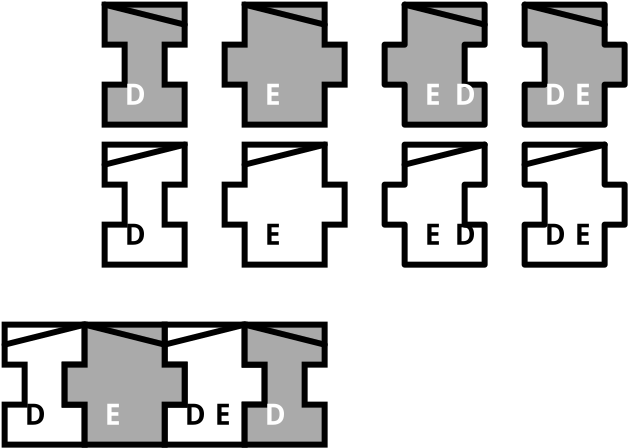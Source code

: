 <?xml version="1.0" encoding="UTF-8"?>
<dia:diagram xmlns:dia="http://www.lysator.liu.se/~alla/dia/">
  <dia:layer name="Segundo plano" visible="true" connectable="true" active="true">
    <dia:group>
      <dia:attribute name="meta">
        <dia:composite type="dict"/>
      </dia:attribute>
      <dia:attribute name="matrix"/>
      <dia:group>
        <dia:attribute name="meta">
          <dia:composite type="dict"/>
        </dia:attribute>
        <dia:attribute name="matrix"/>
        <dia:object type="Standard - Polygon" version="0" id="O0">
          <dia:attribute name="obj_pos">
            <dia:point val="8,-18"/>
          </dia:attribute>
          <dia:attribute name="obj_bb">
            <dia:rectangle val="7.85,-22.15;13.15,-15.85"/>
          </dia:attribute>
          <dia:attribute name="poly_points">
            <dia:point val="8,-18"/>
            <dia:point val="8,-16"/>
            <dia:point val="12,-16"/>
            <dia:point val="12,-18"/>
            <dia:point val="13,-18"/>
            <dia:point val="13,-20"/>
            <dia:point val="12,-20"/>
            <dia:point val="12,-22"/>
            <dia:point val="8,-22"/>
            <dia:point val="8,-20"/>
            <dia:point val="9,-20"/>
            <dia:point val="9,-18"/>
          </dia:attribute>
          <dia:attribute name="line_width">
            <dia:real val="0.3"/>
          </dia:attribute>
          <dia:attribute name="show_background">
            <dia:boolean val="true"/>
          </dia:attribute>
          <dia:attribute name="line_join">
            <dia:enum val="1"/>
          </dia:attribute>
        </dia:object>
        <dia:object type="Standard - Text" version="1" id="O1">
          <dia:attribute name="obj_pos">
            <dia:point val="9,-17"/>
          </dia:attribute>
          <dia:attribute name="obj_bb">
            <dia:rectangle val="9,-18.31;10.172,-16.665"/>
          </dia:attribute>
          <dia:attribute name="text">
            <dia:composite type="text">
              <dia:attribute name="string">
                <dia:string>#D#</dia:string>
              </dia:attribute>
              <dia:attribute name="font">
                <dia:font family="sans" style="80" name="Helvetica-Bold"/>
              </dia:attribute>
              <dia:attribute name="height">
                <dia:real val="1.764"/>
              </dia:attribute>
              <dia:attribute name="pos">
                <dia:point val="9,-17"/>
              </dia:attribute>
              <dia:attribute name="color">
                <dia:color val="#000000ff"/>
              </dia:attribute>
              <dia:attribute name="alignment">
                <dia:enum val="0"/>
              </dia:attribute>
            </dia:composite>
          </dia:attribute>
          <dia:attribute name="valign">
            <dia:enum val="3"/>
          </dia:attribute>
        </dia:object>
        <dia:object type="Standard - Text" version="1" id="O2">
          <dia:attribute name="obj_pos">
            <dia:point val="10.5,-17"/>
          </dia:attribute>
          <dia:attribute name="obj_bb">
            <dia:rectangle val="10.5,-18.31;11.465,-16.665"/>
          </dia:attribute>
          <dia:attribute name="text">
            <dia:composite type="text">
              <dia:attribute name="string">
                <dia:string>#E#</dia:string>
              </dia:attribute>
              <dia:attribute name="font">
                <dia:font family="sans" style="80" name="Helvetica-Bold"/>
              </dia:attribute>
              <dia:attribute name="height">
                <dia:real val="1.764"/>
              </dia:attribute>
              <dia:attribute name="pos">
                <dia:point val="10.5,-17"/>
              </dia:attribute>
              <dia:attribute name="color">
                <dia:color val="#000000ff"/>
              </dia:attribute>
              <dia:attribute name="alignment">
                <dia:enum val="0"/>
              </dia:attribute>
            </dia:composite>
          </dia:attribute>
          <dia:attribute name="valign">
            <dia:enum val="3"/>
          </dia:attribute>
        </dia:object>
      </dia:group>
      <dia:object type="Standard - Line" version="0" id="O3">
        <dia:attribute name="obj_pos">
          <dia:point val="8,-21"/>
        </dia:attribute>
        <dia:attribute name="obj_bb">
          <dia:rectangle val="7.818,-22.182;12.182,-20.818"/>
        </dia:attribute>
        <dia:attribute name="conn_endpoints">
          <dia:point val="8,-21"/>
          <dia:point val="12,-22"/>
        </dia:attribute>
        <dia:attribute name="numcp">
          <dia:int val="1"/>
        </dia:attribute>
        <dia:attribute name="line_width">
          <dia:real val="0.3"/>
        </dia:attribute>
        <dia:attribute name="line_caps">
          <dia:enum val="1"/>
        </dia:attribute>
      </dia:object>
    </dia:group>
    <dia:group>
      <dia:attribute name="meta">
        <dia:composite type="dict"/>
      </dia:attribute>
      <dia:attribute name="matrix"/>
      <dia:group>
        <dia:attribute name="meta">
          <dia:composite type="dict"/>
        </dia:attribute>
        <dia:attribute name="matrix"/>
        <dia:object type="Standard - Polygon" version="0" id="O4">
          <dia:attribute name="obj_pos">
            <dia:point val="2,-22"/>
          </dia:attribute>
          <dia:attribute name="obj_bb">
            <dia:rectangle val="0.85,-22.15;6.15,-15.85"/>
          </dia:attribute>
          <dia:attribute name="poly_points">
            <dia:point val="2,-22"/>
            <dia:point val="6,-22"/>
            <dia:point val="6,-20"/>
            <dia:point val="5,-20"/>
            <dia:point val="5,-18"/>
            <dia:point val="6,-18"/>
            <dia:point val="6,-16"/>
            <dia:point val="2,-16"/>
            <dia:point val="2,-18"/>
            <dia:point val="1,-18"/>
            <dia:point val="1,-20"/>
            <dia:point val="2,-20"/>
          </dia:attribute>
          <dia:attribute name="line_width">
            <dia:real val="0.3"/>
          </dia:attribute>
          <dia:attribute name="show_background">
            <dia:boolean val="true"/>
          </dia:attribute>
          <dia:attribute name="line_join">
            <dia:enum val="1"/>
          </dia:attribute>
        </dia:object>
        <dia:object type="Standard - Text" version="1" id="O5">
          <dia:attribute name="obj_pos">
            <dia:point val="3,-17"/>
          </dia:attribute>
          <dia:attribute name="obj_bb">
            <dia:rectangle val="3,-18.31;3.965,-16.665"/>
          </dia:attribute>
          <dia:attribute name="text">
            <dia:composite type="text">
              <dia:attribute name="string">
                <dia:string>#E#</dia:string>
              </dia:attribute>
              <dia:attribute name="font">
                <dia:font family="sans" style="80" name="Helvetica-Bold"/>
              </dia:attribute>
              <dia:attribute name="height">
                <dia:real val="1.764"/>
              </dia:attribute>
              <dia:attribute name="pos">
                <dia:point val="3,-17"/>
              </dia:attribute>
              <dia:attribute name="color">
                <dia:color val="#000000ff"/>
              </dia:attribute>
              <dia:attribute name="alignment">
                <dia:enum val="0"/>
              </dia:attribute>
            </dia:composite>
          </dia:attribute>
          <dia:attribute name="valign">
            <dia:enum val="3"/>
          </dia:attribute>
        </dia:object>
        <dia:object type="Standard - Text" version="1" id="O6">
          <dia:attribute name="obj_pos">
            <dia:point val="4.5,-17"/>
          </dia:attribute>
          <dia:attribute name="obj_bb">
            <dia:rectangle val="4.5,-18.31;5.673,-16.665"/>
          </dia:attribute>
          <dia:attribute name="text">
            <dia:composite type="text">
              <dia:attribute name="string">
                <dia:string>#D#</dia:string>
              </dia:attribute>
              <dia:attribute name="font">
                <dia:font family="sans" style="80" name="Helvetica-Bold"/>
              </dia:attribute>
              <dia:attribute name="height">
                <dia:real val="1.764"/>
              </dia:attribute>
              <dia:attribute name="pos">
                <dia:point val="4.5,-17"/>
              </dia:attribute>
              <dia:attribute name="color">
                <dia:color val="#000000ff"/>
              </dia:attribute>
              <dia:attribute name="alignment">
                <dia:enum val="0"/>
              </dia:attribute>
            </dia:composite>
          </dia:attribute>
          <dia:attribute name="valign">
            <dia:enum val="3"/>
          </dia:attribute>
        </dia:object>
      </dia:group>
      <dia:object type="Standard - Line" version="0" id="O7">
        <dia:attribute name="obj_pos">
          <dia:point val="2,-21"/>
        </dia:attribute>
        <dia:attribute name="obj_bb">
          <dia:rectangle val="1.818,-22.182;6.182,-20.818"/>
        </dia:attribute>
        <dia:attribute name="conn_endpoints">
          <dia:point val="2,-21"/>
          <dia:point val="6,-22"/>
        </dia:attribute>
        <dia:attribute name="numcp">
          <dia:int val="1"/>
        </dia:attribute>
        <dia:attribute name="line_width">
          <dia:real val="0.3"/>
        </dia:attribute>
        <dia:attribute name="line_caps">
          <dia:enum val="1"/>
        </dia:attribute>
      </dia:object>
    </dia:group>
    <dia:group>
      <dia:attribute name="meta">
        <dia:composite type="dict"/>
      </dia:attribute>
      <dia:attribute name="matrix"/>
      <dia:group>
        <dia:attribute name="meta">
          <dia:composite type="dict"/>
        </dia:attribute>
        <dia:attribute name="matrix"/>
        <dia:object type="Standard - Polygon" version="0" id="O8">
          <dia:attribute name="obj_pos">
            <dia:point val="-6,-22"/>
          </dia:attribute>
          <dia:attribute name="obj_bb">
            <dia:rectangle val="-7.15,-22.15;-0.85,-15.85"/>
          </dia:attribute>
          <dia:attribute name="poly_points">
            <dia:point val="-6,-22"/>
            <dia:point val="-2,-22"/>
            <dia:point val="-2,-20"/>
            <dia:point val="-1,-20"/>
            <dia:point val="-1,-18"/>
            <dia:point val="-2,-18"/>
            <dia:point val="-2,-16"/>
            <dia:point val="-6,-16"/>
            <dia:point val="-6,-18"/>
            <dia:point val="-7,-18"/>
            <dia:point val="-7,-20"/>
            <dia:point val="-6,-20"/>
          </dia:attribute>
          <dia:attribute name="line_width">
            <dia:real val="0.3"/>
          </dia:attribute>
          <dia:attribute name="show_background">
            <dia:boolean val="true"/>
          </dia:attribute>
        </dia:object>
        <dia:object type="Standard - Text" version="1" id="O9">
          <dia:attribute name="obj_pos">
            <dia:point val="-5,-17"/>
          </dia:attribute>
          <dia:attribute name="obj_bb">
            <dia:rectangle val="-5,-18.31;-4.035,-16.665"/>
          </dia:attribute>
          <dia:attribute name="text">
            <dia:composite type="text">
              <dia:attribute name="string">
                <dia:string>#E#</dia:string>
              </dia:attribute>
              <dia:attribute name="font">
                <dia:font family="sans" style="80" name="Helvetica-Bold"/>
              </dia:attribute>
              <dia:attribute name="height">
                <dia:real val="1.764"/>
              </dia:attribute>
              <dia:attribute name="pos">
                <dia:point val="-5,-17"/>
              </dia:attribute>
              <dia:attribute name="color">
                <dia:color val="#000000ff"/>
              </dia:attribute>
              <dia:attribute name="alignment">
                <dia:enum val="0"/>
              </dia:attribute>
            </dia:composite>
          </dia:attribute>
          <dia:attribute name="valign">
            <dia:enum val="3"/>
          </dia:attribute>
        </dia:object>
      </dia:group>
      <dia:object type="Standard - Line" version="0" id="O10">
        <dia:attribute name="obj_pos">
          <dia:point val="-6,-21"/>
        </dia:attribute>
        <dia:attribute name="obj_bb">
          <dia:rectangle val="-6.182,-22.182;-1.818,-20.818"/>
        </dia:attribute>
        <dia:attribute name="conn_endpoints">
          <dia:point val="-6,-21"/>
          <dia:point val="-2,-22"/>
        </dia:attribute>
        <dia:attribute name="numcp">
          <dia:int val="1"/>
        </dia:attribute>
        <dia:attribute name="line_width">
          <dia:real val="0.3"/>
        </dia:attribute>
        <dia:attribute name="line_caps">
          <dia:enum val="1"/>
        </dia:attribute>
      </dia:object>
    </dia:group>
    <dia:group>
      <dia:attribute name="meta">
        <dia:composite type="dict"/>
      </dia:attribute>
      <dia:attribute name="matrix"/>
      <dia:group>
        <dia:attribute name="meta">
          <dia:composite type="dict"/>
        </dia:attribute>
        <dia:attribute name="matrix"/>
        <dia:object type="Standard - Polygon" version="0" id="O11">
          <dia:attribute name="obj_pos">
            <dia:point val="-13,-18"/>
          </dia:attribute>
          <dia:attribute name="obj_bb">
            <dia:rectangle val="-13.15,-22.15;-8.85,-15.85"/>
          </dia:attribute>
          <dia:attribute name="poly_points">
            <dia:point val="-13,-18"/>
            <dia:point val="-13,-16"/>
            <dia:point val="-9,-16"/>
            <dia:point val="-9,-18"/>
            <dia:point val="-10,-18"/>
            <dia:point val="-10,-20"/>
            <dia:point val="-9,-20"/>
            <dia:point val="-9,-22"/>
            <dia:point val="-13,-22"/>
            <dia:point val="-13,-20"/>
            <dia:point val="-12,-20"/>
            <dia:point val="-12,-18"/>
          </dia:attribute>
          <dia:attribute name="line_width">
            <dia:real val="0.3"/>
          </dia:attribute>
          <dia:attribute name="show_background">
            <dia:boolean val="true"/>
          </dia:attribute>
        </dia:object>
        <dia:object type="Standard - Text" version="1" id="O12">
          <dia:attribute name="obj_pos">
            <dia:point val="-12,-17"/>
          </dia:attribute>
          <dia:attribute name="obj_bb">
            <dia:rectangle val="-12,-18.31;-10.828,-16.665"/>
          </dia:attribute>
          <dia:attribute name="text">
            <dia:composite type="text">
              <dia:attribute name="string">
                <dia:string>#D#</dia:string>
              </dia:attribute>
              <dia:attribute name="font">
                <dia:font family="sans" style="80" name="Helvetica-Bold"/>
              </dia:attribute>
              <dia:attribute name="height">
                <dia:real val="1.764"/>
              </dia:attribute>
              <dia:attribute name="pos">
                <dia:point val="-12,-17"/>
              </dia:attribute>
              <dia:attribute name="color">
                <dia:color val="#000000ff"/>
              </dia:attribute>
              <dia:attribute name="alignment">
                <dia:enum val="0"/>
              </dia:attribute>
            </dia:composite>
          </dia:attribute>
          <dia:attribute name="valign">
            <dia:enum val="3"/>
          </dia:attribute>
        </dia:object>
      </dia:group>
      <dia:object type="Standard - Line" version="0" id="O13">
        <dia:attribute name="obj_pos">
          <dia:point val="-13,-21"/>
        </dia:attribute>
        <dia:attribute name="obj_bb">
          <dia:rectangle val="-13.182,-22.182;-8.818,-20.818"/>
        </dia:attribute>
        <dia:attribute name="conn_endpoints">
          <dia:point val="-13,-21"/>
          <dia:point val="-9,-22"/>
        </dia:attribute>
        <dia:attribute name="numcp">
          <dia:int val="1"/>
        </dia:attribute>
        <dia:attribute name="line_width">
          <dia:real val="0.3"/>
        </dia:attribute>
        <dia:attribute name="line_caps">
          <dia:enum val="1"/>
        </dia:attribute>
      </dia:object>
    </dia:group>
    <dia:group>
      <dia:attribute name="meta">
        <dia:composite type="dict"/>
      </dia:attribute>
      <dia:attribute name="matrix"/>
      <dia:group>
        <dia:attribute name="meta">
          <dia:composite type="dict"/>
        </dia:attribute>
        <dia:attribute name="matrix"/>
        <dia:object type="Standard - Polygon" version="0" id="O14">
          <dia:attribute name="obj_pos">
            <dia:point val="-13,-25"/>
          </dia:attribute>
          <dia:attribute name="obj_bb">
            <dia:rectangle val="-13.15,-29.15;-8.85,-22.85"/>
          </dia:attribute>
          <dia:attribute name="poly_points">
            <dia:point val="-13,-25"/>
            <dia:point val="-13,-23"/>
            <dia:point val="-9,-23"/>
            <dia:point val="-9,-25"/>
            <dia:point val="-10,-25"/>
            <dia:point val="-10,-27"/>
            <dia:point val="-9,-27"/>
            <dia:point val="-9,-29"/>
            <dia:point val="-13,-29"/>
            <dia:point val="-13,-27"/>
            <dia:point val="-12,-27"/>
            <dia:point val="-12,-25"/>
          </dia:attribute>
          <dia:attribute name="line_width">
            <dia:real val="0.3"/>
          </dia:attribute>
          <dia:attribute name="inner_color">
            <dia:color val="#aaaaaaff"/>
          </dia:attribute>
          <dia:attribute name="show_background">
            <dia:boolean val="true"/>
          </dia:attribute>
        </dia:object>
        <dia:object type="Standard - Text" version="1" id="O15">
          <dia:attribute name="obj_pos">
            <dia:point val="-12,-24"/>
          </dia:attribute>
          <dia:attribute name="obj_bb">
            <dia:rectangle val="-12,-25.31;-10.828,-23.665"/>
          </dia:attribute>
          <dia:attribute name="text">
            <dia:composite type="text">
              <dia:attribute name="string">
                <dia:string>#D#</dia:string>
              </dia:attribute>
              <dia:attribute name="font">
                <dia:font family="sans" style="80" name="Helvetica-Bold"/>
              </dia:attribute>
              <dia:attribute name="height">
                <dia:real val="1.764"/>
              </dia:attribute>
              <dia:attribute name="pos">
                <dia:point val="-12,-24"/>
              </dia:attribute>
              <dia:attribute name="color">
                <dia:color val="#ffffffff"/>
              </dia:attribute>
              <dia:attribute name="alignment">
                <dia:enum val="0"/>
              </dia:attribute>
            </dia:composite>
          </dia:attribute>
          <dia:attribute name="valign">
            <dia:enum val="3"/>
          </dia:attribute>
        </dia:object>
      </dia:group>
      <dia:object type="Standard - Line" version="0" id="O16">
        <dia:attribute name="obj_pos">
          <dia:point val="-13,-29"/>
        </dia:attribute>
        <dia:attribute name="obj_bb">
          <dia:rectangle val="-13.182,-29.182;-8.818,-27.818"/>
        </dia:attribute>
        <dia:attribute name="conn_endpoints">
          <dia:point val="-13,-29"/>
          <dia:point val="-9,-28"/>
        </dia:attribute>
        <dia:attribute name="numcp">
          <dia:int val="1"/>
        </dia:attribute>
        <dia:attribute name="line_width">
          <dia:real val="0.3"/>
        </dia:attribute>
        <dia:attribute name="line_caps">
          <dia:enum val="1"/>
        </dia:attribute>
      </dia:object>
    </dia:group>
    <dia:group>
      <dia:attribute name="meta">
        <dia:composite type="dict"/>
      </dia:attribute>
      <dia:attribute name="matrix"/>
      <dia:group>
        <dia:attribute name="meta">
          <dia:composite type="dict"/>
        </dia:attribute>
        <dia:attribute name="matrix"/>
        <dia:object type="Standard - Polygon" version="0" id="O17">
          <dia:attribute name="obj_pos">
            <dia:point val="-6,-29"/>
          </dia:attribute>
          <dia:attribute name="obj_bb">
            <dia:rectangle val="-7.15,-29.15;-0.85,-22.85"/>
          </dia:attribute>
          <dia:attribute name="poly_points">
            <dia:point val="-6,-29"/>
            <dia:point val="-2,-29"/>
            <dia:point val="-2,-27"/>
            <dia:point val="-1,-27"/>
            <dia:point val="-1,-25"/>
            <dia:point val="-2,-25"/>
            <dia:point val="-2,-23"/>
            <dia:point val="-6,-23"/>
            <dia:point val="-6,-25"/>
            <dia:point val="-7,-25"/>
            <dia:point val="-7,-27"/>
            <dia:point val="-6,-27"/>
          </dia:attribute>
          <dia:attribute name="line_width">
            <dia:real val="0.3"/>
          </dia:attribute>
          <dia:attribute name="inner_color">
            <dia:color val="#aaaaaaff"/>
          </dia:attribute>
          <dia:attribute name="show_background">
            <dia:boolean val="true"/>
          </dia:attribute>
        </dia:object>
        <dia:object type="Standard - Text" version="1" id="O18">
          <dia:attribute name="obj_pos">
            <dia:point val="-5,-24"/>
          </dia:attribute>
          <dia:attribute name="obj_bb">
            <dia:rectangle val="-5,-25.31;-4.035,-23.665"/>
          </dia:attribute>
          <dia:attribute name="text">
            <dia:composite type="text">
              <dia:attribute name="string">
                <dia:string>#E#</dia:string>
              </dia:attribute>
              <dia:attribute name="font">
                <dia:font family="sans" style="80" name="Helvetica-Bold"/>
              </dia:attribute>
              <dia:attribute name="height">
                <dia:real val="1.764"/>
              </dia:attribute>
              <dia:attribute name="pos">
                <dia:point val="-5,-24"/>
              </dia:attribute>
              <dia:attribute name="color">
                <dia:color val="#ffffffff"/>
              </dia:attribute>
              <dia:attribute name="alignment">
                <dia:enum val="0"/>
              </dia:attribute>
            </dia:composite>
          </dia:attribute>
          <dia:attribute name="valign">
            <dia:enum val="3"/>
          </dia:attribute>
        </dia:object>
      </dia:group>
      <dia:object type="Standard - Line" version="0" id="O19">
        <dia:attribute name="obj_pos">
          <dia:point val="-6,-29"/>
        </dia:attribute>
        <dia:attribute name="obj_bb">
          <dia:rectangle val="-6.182,-29.182;-1.818,-27.818"/>
        </dia:attribute>
        <dia:attribute name="conn_endpoints">
          <dia:point val="-6,-29"/>
          <dia:point val="-2,-28"/>
        </dia:attribute>
        <dia:attribute name="numcp">
          <dia:int val="1"/>
        </dia:attribute>
        <dia:attribute name="line_width">
          <dia:real val="0.3"/>
        </dia:attribute>
        <dia:attribute name="line_caps">
          <dia:enum val="1"/>
        </dia:attribute>
      </dia:object>
    </dia:group>
    <dia:group>
      <dia:attribute name="meta">
        <dia:composite type="dict"/>
      </dia:attribute>
      <dia:attribute name="matrix"/>
      <dia:group>
        <dia:attribute name="meta">
          <dia:composite type="dict"/>
        </dia:attribute>
        <dia:attribute name="matrix"/>
        <dia:object type="Standard - Polygon" version="0" id="O20">
          <dia:attribute name="obj_pos">
            <dia:point val="2,-29"/>
          </dia:attribute>
          <dia:attribute name="obj_bb">
            <dia:rectangle val="0.85,-29.15;6.15,-22.85"/>
          </dia:attribute>
          <dia:attribute name="poly_points">
            <dia:point val="2,-29"/>
            <dia:point val="6,-29"/>
            <dia:point val="6,-27"/>
            <dia:point val="5,-27"/>
            <dia:point val="5,-25"/>
            <dia:point val="6,-25"/>
            <dia:point val="6,-23"/>
            <dia:point val="2,-23"/>
            <dia:point val="2,-25"/>
            <dia:point val="1,-25"/>
            <dia:point val="1,-27"/>
            <dia:point val="2,-27"/>
          </dia:attribute>
          <dia:attribute name="line_width">
            <dia:real val="0.3"/>
          </dia:attribute>
          <dia:attribute name="inner_color">
            <dia:color val="#aaaaaaff"/>
          </dia:attribute>
          <dia:attribute name="show_background">
            <dia:boolean val="true"/>
          </dia:attribute>
          <dia:attribute name="line_join">
            <dia:enum val="1"/>
          </dia:attribute>
        </dia:object>
        <dia:object type="Standard - Text" version="1" id="O21">
          <dia:attribute name="obj_pos">
            <dia:point val="3,-24"/>
          </dia:attribute>
          <dia:attribute name="obj_bb">
            <dia:rectangle val="3,-25.31;3.965,-23.665"/>
          </dia:attribute>
          <dia:attribute name="text">
            <dia:composite type="text">
              <dia:attribute name="string">
                <dia:string>#E#</dia:string>
              </dia:attribute>
              <dia:attribute name="font">
                <dia:font family="sans" style="80" name="Helvetica-Bold"/>
              </dia:attribute>
              <dia:attribute name="height">
                <dia:real val="1.764"/>
              </dia:attribute>
              <dia:attribute name="pos">
                <dia:point val="3,-24"/>
              </dia:attribute>
              <dia:attribute name="color">
                <dia:color val="#ffffffff"/>
              </dia:attribute>
              <dia:attribute name="alignment">
                <dia:enum val="0"/>
              </dia:attribute>
            </dia:composite>
          </dia:attribute>
          <dia:attribute name="valign">
            <dia:enum val="3"/>
          </dia:attribute>
        </dia:object>
        <dia:object type="Standard - Text" version="1" id="O22">
          <dia:attribute name="obj_pos">
            <dia:point val="4.5,-24"/>
          </dia:attribute>
          <dia:attribute name="obj_bb">
            <dia:rectangle val="4.5,-25.31;5.673,-23.665"/>
          </dia:attribute>
          <dia:attribute name="text">
            <dia:composite type="text">
              <dia:attribute name="string">
                <dia:string>#D#</dia:string>
              </dia:attribute>
              <dia:attribute name="font">
                <dia:font family="sans" style="80" name="Helvetica-Bold"/>
              </dia:attribute>
              <dia:attribute name="height">
                <dia:real val="1.764"/>
              </dia:attribute>
              <dia:attribute name="pos">
                <dia:point val="4.5,-24"/>
              </dia:attribute>
              <dia:attribute name="color">
                <dia:color val="#ffffffff"/>
              </dia:attribute>
              <dia:attribute name="alignment">
                <dia:enum val="0"/>
              </dia:attribute>
            </dia:composite>
          </dia:attribute>
          <dia:attribute name="valign">
            <dia:enum val="3"/>
          </dia:attribute>
        </dia:object>
      </dia:group>
      <dia:object type="Standard - Line" version="0" id="O23">
        <dia:attribute name="obj_pos">
          <dia:point val="2,-29"/>
        </dia:attribute>
        <dia:attribute name="obj_bb">
          <dia:rectangle val="1.818,-29.182;6.182,-27.818"/>
        </dia:attribute>
        <dia:attribute name="conn_endpoints">
          <dia:point val="2,-29"/>
          <dia:point val="6,-28"/>
        </dia:attribute>
        <dia:attribute name="numcp">
          <dia:int val="1"/>
        </dia:attribute>
        <dia:attribute name="line_width">
          <dia:real val="0.3"/>
        </dia:attribute>
        <dia:attribute name="line_caps">
          <dia:enum val="1"/>
        </dia:attribute>
      </dia:object>
    </dia:group>
    <dia:group>
      <dia:attribute name="meta">
        <dia:composite type="dict"/>
      </dia:attribute>
      <dia:attribute name="matrix"/>
      <dia:group>
        <dia:attribute name="meta">
          <dia:composite type="dict"/>
        </dia:attribute>
        <dia:attribute name="matrix"/>
        <dia:object type="Standard - Polygon" version="0" id="O24">
          <dia:attribute name="obj_pos">
            <dia:point val="8,-25"/>
          </dia:attribute>
          <dia:attribute name="obj_bb">
            <dia:rectangle val="7.85,-29.15;13.15,-22.85"/>
          </dia:attribute>
          <dia:attribute name="poly_points">
            <dia:point val="8,-25"/>
            <dia:point val="8,-23"/>
            <dia:point val="12,-23"/>
            <dia:point val="12,-25"/>
            <dia:point val="13,-25"/>
            <dia:point val="13,-27"/>
            <dia:point val="12,-27"/>
            <dia:point val="12,-29"/>
            <dia:point val="8,-29"/>
            <dia:point val="8,-27"/>
            <dia:point val="9,-27"/>
            <dia:point val="9,-25"/>
          </dia:attribute>
          <dia:attribute name="line_width">
            <dia:real val="0.3"/>
          </dia:attribute>
          <dia:attribute name="inner_color">
            <dia:color val="#aaaaaaff"/>
          </dia:attribute>
          <dia:attribute name="show_background">
            <dia:boolean val="true"/>
          </dia:attribute>
          <dia:attribute name="line_join">
            <dia:enum val="1"/>
          </dia:attribute>
        </dia:object>
        <dia:object type="Standard - Text" version="1" id="O25">
          <dia:attribute name="obj_pos">
            <dia:point val="9,-24"/>
          </dia:attribute>
          <dia:attribute name="obj_bb">
            <dia:rectangle val="9,-25.31;10.172,-23.665"/>
          </dia:attribute>
          <dia:attribute name="text">
            <dia:composite type="text">
              <dia:attribute name="string">
                <dia:string>#D#</dia:string>
              </dia:attribute>
              <dia:attribute name="font">
                <dia:font family="sans" style="80" name="Helvetica-Bold"/>
              </dia:attribute>
              <dia:attribute name="height">
                <dia:real val="1.764"/>
              </dia:attribute>
              <dia:attribute name="pos">
                <dia:point val="9,-24"/>
              </dia:attribute>
              <dia:attribute name="color">
                <dia:color val="#ffffffff"/>
              </dia:attribute>
              <dia:attribute name="alignment">
                <dia:enum val="0"/>
              </dia:attribute>
            </dia:composite>
          </dia:attribute>
          <dia:attribute name="valign">
            <dia:enum val="3"/>
          </dia:attribute>
        </dia:object>
        <dia:object type="Standard - Text" version="1" id="O26">
          <dia:attribute name="obj_pos">
            <dia:point val="10.5,-24"/>
          </dia:attribute>
          <dia:attribute name="obj_bb">
            <dia:rectangle val="10.5,-25.31;11.465,-23.665"/>
          </dia:attribute>
          <dia:attribute name="text">
            <dia:composite type="text">
              <dia:attribute name="string">
                <dia:string>#E#</dia:string>
              </dia:attribute>
              <dia:attribute name="font">
                <dia:font family="sans" style="80" name="Helvetica-Bold"/>
              </dia:attribute>
              <dia:attribute name="height">
                <dia:real val="1.764"/>
              </dia:attribute>
              <dia:attribute name="pos">
                <dia:point val="10.5,-24"/>
              </dia:attribute>
              <dia:attribute name="color">
                <dia:color val="#ffffffff"/>
              </dia:attribute>
              <dia:attribute name="alignment">
                <dia:enum val="0"/>
              </dia:attribute>
            </dia:composite>
          </dia:attribute>
          <dia:attribute name="valign">
            <dia:enum val="3"/>
          </dia:attribute>
        </dia:object>
      </dia:group>
      <dia:object type="Standard - Line" version="0" id="O27">
        <dia:attribute name="obj_pos">
          <dia:point val="8,-29"/>
        </dia:attribute>
        <dia:attribute name="obj_bb">
          <dia:rectangle val="7.818,-29.182;12.182,-27.818"/>
        </dia:attribute>
        <dia:attribute name="conn_endpoints">
          <dia:point val="8,-29"/>
          <dia:point val="12,-28"/>
        </dia:attribute>
        <dia:attribute name="numcp">
          <dia:int val="1"/>
        </dia:attribute>
        <dia:attribute name="line_width">
          <dia:real val="0.3"/>
        </dia:attribute>
        <dia:attribute name="line_caps">
          <dia:enum val="1"/>
        </dia:attribute>
      </dia:object>
    </dia:group>
    <dia:group>
      <dia:attribute name="meta">
        <dia:composite type="dict"/>
      </dia:attribute>
      <dia:attribute name="matrix"/>
      <dia:group>
        <dia:attribute name="meta">
          <dia:composite type="dict"/>
        </dia:attribute>
        <dia:attribute name="matrix"/>
        <dia:object type="Standard - Polygon" version="0" id="O28">
          <dia:attribute name="obj_pos">
            <dia:point val="-18,-9"/>
          </dia:attribute>
          <dia:attribute name="obj_bb">
            <dia:rectangle val="-18.15,-13.15;-13.85,-6.85"/>
          </dia:attribute>
          <dia:attribute name="poly_points">
            <dia:point val="-18,-9"/>
            <dia:point val="-18,-7"/>
            <dia:point val="-14,-7"/>
            <dia:point val="-14,-9"/>
            <dia:point val="-15,-9"/>
            <dia:point val="-15,-11"/>
            <dia:point val="-14,-11"/>
            <dia:point val="-14,-13"/>
            <dia:point val="-18,-13"/>
            <dia:point val="-18,-11"/>
            <dia:point val="-17,-11"/>
            <dia:point val="-17,-9"/>
          </dia:attribute>
          <dia:attribute name="line_width">
            <dia:real val="0.3"/>
          </dia:attribute>
          <dia:attribute name="show_background">
            <dia:boolean val="true"/>
          </dia:attribute>
        </dia:object>
        <dia:object type="Standard - Text" version="1" id="O29">
          <dia:attribute name="obj_pos">
            <dia:point val="-17,-8"/>
          </dia:attribute>
          <dia:attribute name="obj_bb">
            <dia:rectangle val="-17,-9.31;-15.828,-7.665"/>
          </dia:attribute>
          <dia:attribute name="text">
            <dia:composite type="text">
              <dia:attribute name="string">
                <dia:string>#D#</dia:string>
              </dia:attribute>
              <dia:attribute name="font">
                <dia:font family="sans" style="80" name="Helvetica-Bold"/>
              </dia:attribute>
              <dia:attribute name="height">
                <dia:real val="1.764"/>
              </dia:attribute>
              <dia:attribute name="pos">
                <dia:point val="-17,-8"/>
              </dia:attribute>
              <dia:attribute name="color">
                <dia:color val="#000000ff"/>
              </dia:attribute>
              <dia:attribute name="alignment">
                <dia:enum val="0"/>
              </dia:attribute>
            </dia:composite>
          </dia:attribute>
          <dia:attribute name="valign">
            <dia:enum val="3"/>
          </dia:attribute>
        </dia:object>
      </dia:group>
      <dia:object type="Standard - Line" version="0" id="O30">
        <dia:attribute name="obj_pos">
          <dia:point val="-18,-12"/>
        </dia:attribute>
        <dia:attribute name="obj_bb">
          <dia:rectangle val="-18.182,-13.182;-13.818,-11.818"/>
        </dia:attribute>
        <dia:attribute name="conn_endpoints">
          <dia:point val="-18,-12"/>
          <dia:point val="-14,-13"/>
        </dia:attribute>
        <dia:attribute name="numcp">
          <dia:int val="1"/>
        </dia:attribute>
        <dia:attribute name="line_width">
          <dia:real val="0.3"/>
        </dia:attribute>
        <dia:attribute name="line_caps">
          <dia:enum val="1"/>
        </dia:attribute>
      </dia:object>
    </dia:group>
    <dia:group>
      <dia:attribute name="meta">
        <dia:composite type="dict"/>
      </dia:attribute>
      <dia:attribute name="matrix"/>
      <dia:group>
        <dia:attribute name="meta">
          <dia:composite type="dict"/>
        </dia:attribute>
        <dia:attribute name="matrix"/>
        <dia:object type="Standard - Polygon" version="0" id="O31">
          <dia:attribute name="obj_pos">
            <dia:point val="-10,-9"/>
          </dia:attribute>
          <dia:attribute name="obj_bb">
            <dia:rectangle val="-10.15,-13.15;-4.85,-6.85"/>
          </dia:attribute>
          <dia:attribute name="poly_points">
            <dia:point val="-10,-9"/>
            <dia:point val="-10,-7"/>
            <dia:point val="-6,-7"/>
            <dia:point val="-6,-9"/>
            <dia:point val="-5,-9"/>
            <dia:point val="-5,-11"/>
            <dia:point val="-6,-11"/>
            <dia:point val="-6,-13"/>
            <dia:point val="-10,-13"/>
            <dia:point val="-10,-11"/>
            <dia:point val="-9,-11"/>
            <dia:point val="-9,-9"/>
          </dia:attribute>
          <dia:attribute name="line_width">
            <dia:real val="0.3"/>
          </dia:attribute>
          <dia:attribute name="show_background">
            <dia:boolean val="true"/>
          </dia:attribute>
        </dia:object>
        <dia:object type="Standard - Text" version="1" id="O32">
          <dia:attribute name="obj_pos">
            <dia:point val="-9,-8"/>
          </dia:attribute>
          <dia:attribute name="obj_bb">
            <dia:rectangle val="-9,-9.31;-7.827,-7.665"/>
          </dia:attribute>
          <dia:attribute name="text">
            <dia:composite type="text">
              <dia:attribute name="string">
                <dia:string>#D#</dia:string>
              </dia:attribute>
              <dia:attribute name="font">
                <dia:font family="sans" style="80" name="Helvetica-Bold"/>
              </dia:attribute>
              <dia:attribute name="height">
                <dia:real val="1.764"/>
              </dia:attribute>
              <dia:attribute name="pos">
                <dia:point val="-9,-8"/>
              </dia:attribute>
              <dia:attribute name="color">
                <dia:color val="#000000ff"/>
              </dia:attribute>
              <dia:attribute name="alignment">
                <dia:enum val="0"/>
              </dia:attribute>
            </dia:composite>
          </dia:attribute>
          <dia:attribute name="valign">
            <dia:enum val="3"/>
          </dia:attribute>
        </dia:object>
        <dia:object type="Standard - Text" version="1" id="O33">
          <dia:attribute name="obj_pos">
            <dia:point val="-7.5,-8"/>
          </dia:attribute>
          <dia:attribute name="obj_bb">
            <dia:rectangle val="-7.5,-9.31;-6.535,-7.665"/>
          </dia:attribute>
          <dia:attribute name="text">
            <dia:composite type="text">
              <dia:attribute name="string">
                <dia:string>#E#</dia:string>
              </dia:attribute>
              <dia:attribute name="font">
                <dia:font family="sans" style="80" name="Helvetica-Bold"/>
              </dia:attribute>
              <dia:attribute name="height">
                <dia:real val="1.764"/>
              </dia:attribute>
              <dia:attribute name="pos">
                <dia:point val="-7.5,-8"/>
              </dia:attribute>
              <dia:attribute name="color">
                <dia:color val="#000000ff"/>
              </dia:attribute>
              <dia:attribute name="alignment">
                <dia:enum val="0"/>
              </dia:attribute>
            </dia:composite>
          </dia:attribute>
          <dia:attribute name="valign">
            <dia:enum val="3"/>
          </dia:attribute>
        </dia:object>
      </dia:group>
      <dia:object type="Standard - Line" version="0" id="O34">
        <dia:attribute name="obj_pos">
          <dia:point val="-10,-12"/>
        </dia:attribute>
        <dia:attribute name="obj_bb">
          <dia:rectangle val="-10.182,-13.182;-5.818,-11.818"/>
        </dia:attribute>
        <dia:attribute name="conn_endpoints">
          <dia:point val="-10,-12"/>
          <dia:point val="-6,-13"/>
        </dia:attribute>
        <dia:attribute name="numcp">
          <dia:int val="1"/>
        </dia:attribute>
        <dia:attribute name="line_width">
          <dia:real val="0.3"/>
        </dia:attribute>
        <dia:attribute name="line_caps">
          <dia:enum val="1"/>
        </dia:attribute>
      </dia:object>
    </dia:group>
    <dia:group>
      <dia:attribute name="meta">
        <dia:composite type="dict"/>
      </dia:attribute>
      <dia:attribute name="matrix"/>
      <dia:group>
        <dia:attribute name="meta">
          <dia:composite type="dict"/>
        </dia:attribute>
        <dia:attribute name="matrix"/>
        <dia:object type="Standard - Polygon" version="0" id="O35">
          <dia:attribute name="obj_pos">
            <dia:point val="-14,-13"/>
          </dia:attribute>
          <dia:attribute name="obj_bb">
            <dia:rectangle val="-15.15,-13.15;-8.85,-6.85"/>
          </dia:attribute>
          <dia:attribute name="poly_points">
            <dia:point val="-14,-13"/>
            <dia:point val="-10,-13"/>
            <dia:point val="-10,-11"/>
            <dia:point val="-9,-11"/>
            <dia:point val="-9,-9"/>
            <dia:point val="-10,-9"/>
            <dia:point val="-10,-7"/>
            <dia:point val="-14,-7"/>
            <dia:point val="-14,-9"/>
            <dia:point val="-15,-9"/>
            <dia:point val="-15,-11"/>
            <dia:point val="-14,-11"/>
          </dia:attribute>
          <dia:attribute name="line_width">
            <dia:real val="0.3"/>
          </dia:attribute>
          <dia:attribute name="inner_color">
            <dia:color val="#aaaaaaff"/>
          </dia:attribute>
          <dia:attribute name="show_background">
            <dia:boolean val="true"/>
          </dia:attribute>
        </dia:object>
        <dia:object type="Standard - Text" version="1" id="O36">
          <dia:attribute name="obj_pos">
            <dia:point val="-13,-8"/>
          </dia:attribute>
          <dia:attribute name="obj_bb">
            <dia:rectangle val="-13,-9.31;-12.035,-7.665"/>
          </dia:attribute>
          <dia:attribute name="text">
            <dia:composite type="text">
              <dia:attribute name="string">
                <dia:string>#E#</dia:string>
              </dia:attribute>
              <dia:attribute name="font">
                <dia:font family="sans" style="80" name="Helvetica-Bold"/>
              </dia:attribute>
              <dia:attribute name="height">
                <dia:real val="1.764"/>
              </dia:attribute>
              <dia:attribute name="pos">
                <dia:point val="-13,-8"/>
              </dia:attribute>
              <dia:attribute name="color">
                <dia:color val="#ffffffff"/>
              </dia:attribute>
              <dia:attribute name="alignment">
                <dia:enum val="0"/>
              </dia:attribute>
            </dia:composite>
          </dia:attribute>
          <dia:attribute name="valign">
            <dia:enum val="3"/>
          </dia:attribute>
        </dia:object>
      </dia:group>
      <dia:object type="Standard - Line" version="0" id="O37">
        <dia:attribute name="obj_pos">
          <dia:point val="-14,-13"/>
        </dia:attribute>
        <dia:attribute name="obj_bb">
          <dia:rectangle val="-14.182,-13.182;-9.818,-11.818"/>
        </dia:attribute>
        <dia:attribute name="conn_endpoints">
          <dia:point val="-14,-13"/>
          <dia:point val="-10,-12"/>
        </dia:attribute>
        <dia:attribute name="numcp">
          <dia:int val="1"/>
        </dia:attribute>
        <dia:attribute name="line_width">
          <dia:real val="0.3"/>
        </dia:attribute>
        <dia:attribute name="line_caps">
          <dia:enum val="1"/>
        </dia:attribute>
      </dia:object>
    </dia:group>
    <dia:group>
      <dia:attribute name="meta">
        <dia:composite type="dict"/>
      </dia:attribute>
      <dia:attribute name="matrix"/>
      <dia:group>
        <dia:attribute name="meta">
          <dia:composite type="dict"/>
        </dia:attribute>
        <dia:attribute name="matrix"/>
        <dia:object type="Standard - Polygon" version="0" id="O38">
          <dia:attribute name="obj_pos">
            <dia:point val="-6,-9"/>
          </dia:attribute>
          <dia:attribute name="obj_bb">
            <dia:rectangle val="-6.15,-13.15;-1.85,-6.85"/>
          </dia:attribute>
          <dia:attribute name="poly_points">
            <dia:point val="-6,-9"/>
            <dia:point val="-6,-7"/>
            <dia:point val="-2,-7"/>
            <dia:point val="-2,-9"/>
            <dia:point val="-3,-9"/>
            <dia:point val="-3,-11"/>
            <dia:point val="-2,-11"/>
            <dia:point val="-2,-13"/>
            <dia:point val="-6,-13"/>
            <dia:point val="-6,-11"/>
            <dia:point val="-5,-11"/>
            <dia:point val="-5,-9"/>
          </dia:attribute>
          <dia:attribute name="line_width">
            <dia:real val="0.3"/>
          </dia:attribute>
          <dia:attribute name="inner_color">
            <dia:color val="#aaaaaaff"/>
          </dia:attribute>
          <dia:attribute name="show_background">
            <dia:boolean val="true"/>
          </dia:attribute>
        </dia:object>
        <dia:object type="Standard - Text" version="1" id="O39">
          <dia:attribute name="obj_pos">
            <dia:point val="-5,-8"/>
          </dia:attribute>
          <dia:attribute name="obj_bb">
            <dia:rectangle val="-5,-9.31;-3.828,-7.665"/>
          </dia:attribute>
          <dia:attribute name="text">
            <dia:composite type="text">
              <dia:attribute name="string">
                <dia:string>#D#</dia:string>
              </dia:attribute>
              <dia:attribute name="font">
                <dia:font family="sans" style="80" name="Helvetica-Bold"/>
              </dia:attribute>
              <dia:attribute name="height">
                <dia:real val="1.764"/>
              </dia:attribute>
              <dia:attribute name="pos">
                <dia:point val="-5,-8"/>
              </dia:attribute>
              <dia:attribute name="color">
                <dia:color val="#ffffffff"/>
              </dia:attribute>
              <dia:attribute name="alignment">
                <dia:enum val="0"/>
              </dia:attribute>
            </dia:composite>
          </dia:attribute>
          <dia:attribute name="valign">
            <dia:enum val="3"/>
          </dia:attribute>
        </dia:object>
      </dia:group>
      <dia:object type="Standard - Line" version="0" id="O40">
        <dia:attribute name="obj_pos">
          <dia:point val="-6,-13"/>
        </dia:attribute>
        <dia:attribute name="obj_bb">
          <dia:rectangle val="-6.182,-13.182;-1.818,-11.818"/>
        </dia:attribute>
        <dia:attribute name="conn_endpoints">
          <dia:point val="-6,-13"/>
          <dia:point val="-2,-12"/>
        </dia:attribute>
        <dia:attribute name="numcp">
          <dia:int val="1"/>
        </dia:attribute>
        <dia:attribute name="line_width">
          <dia:real val="0.3"/>
        </dia:attribute>
        <dia:attribute name="line_caps">
          <dia:enum val="1"/>
        </dia:attribute>
      </dia:object>
    </dia:group>
  </dia:layer>
</dia:diagram>

